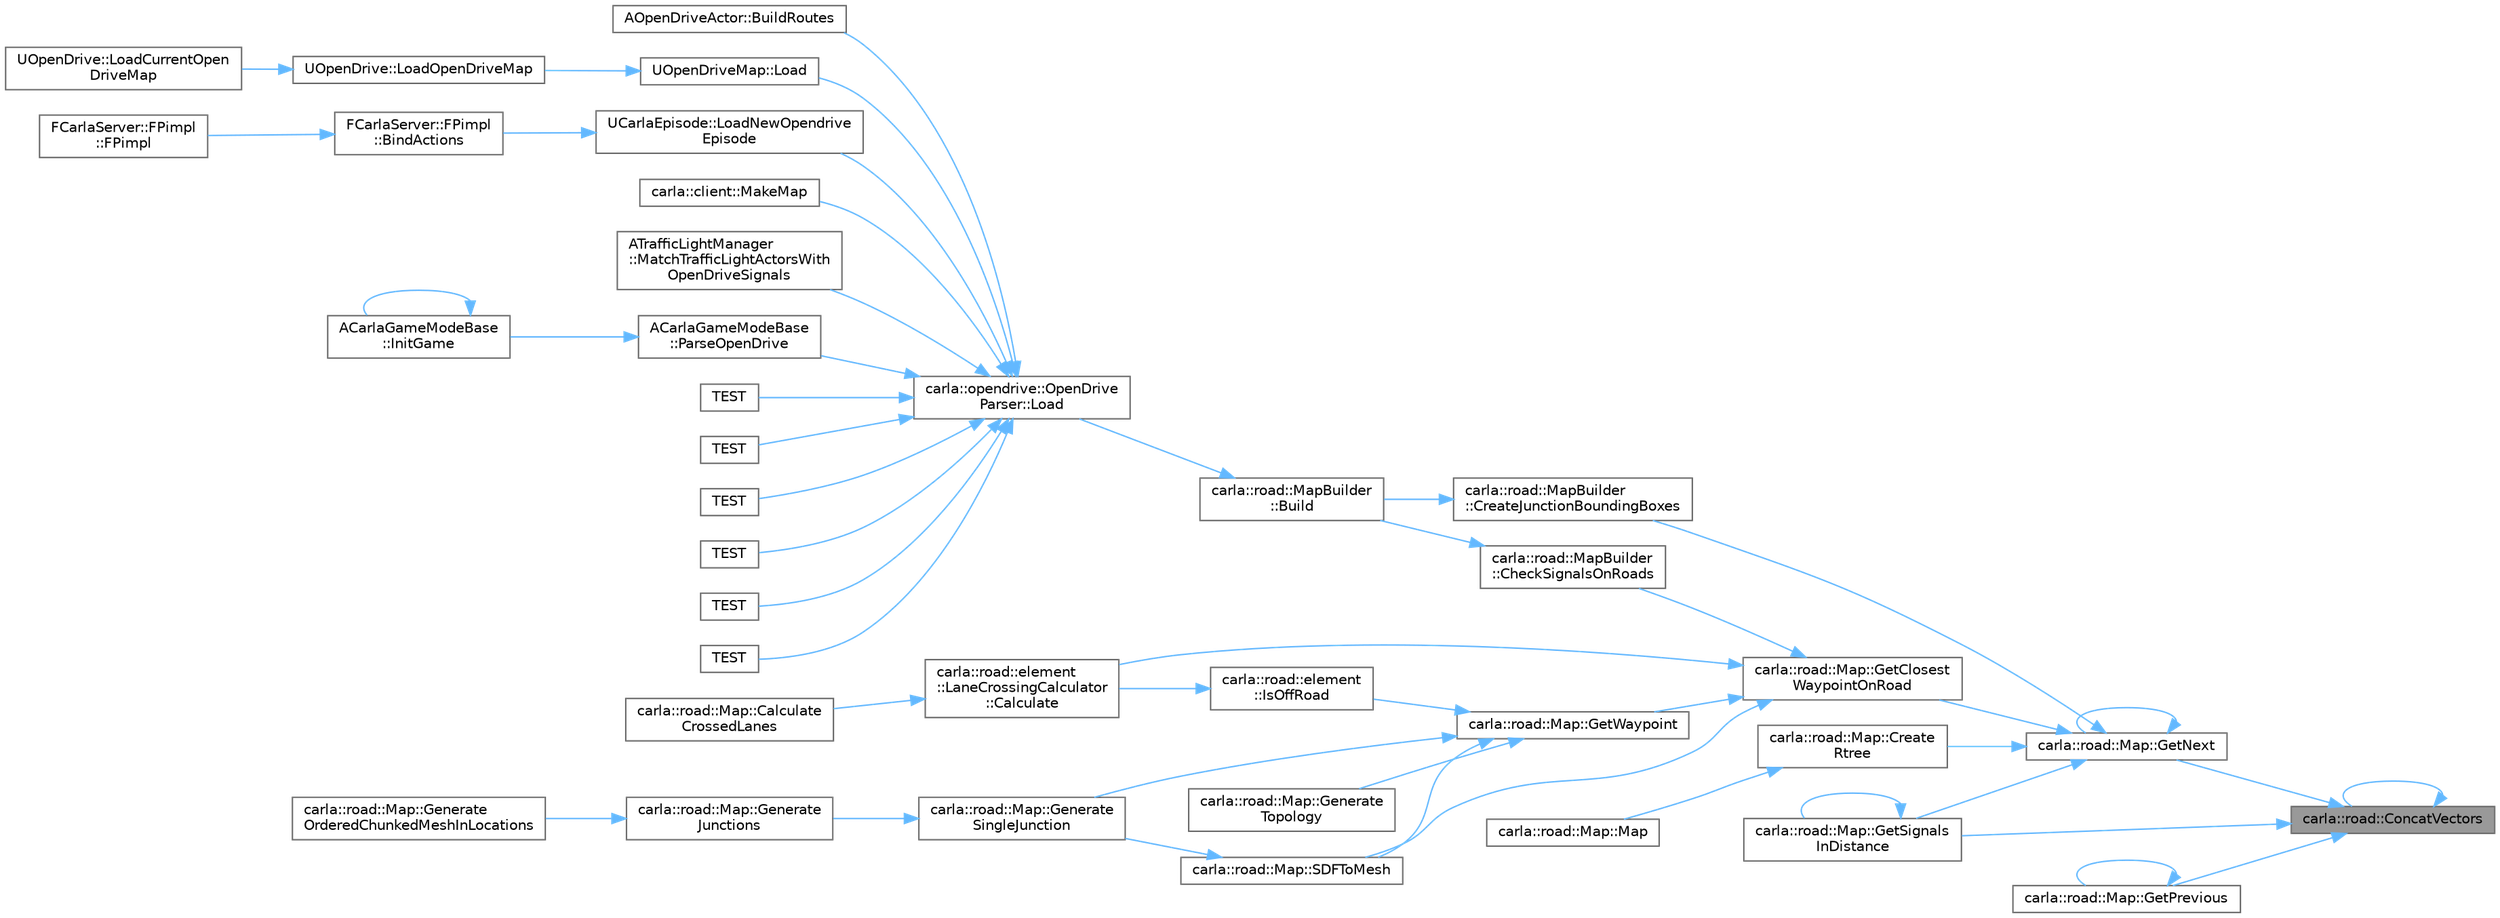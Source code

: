 digraph "carla::road::ConcatVectors"
{
 // INTERACTIVE_SVG=YES
 // LATEX_PDF_SIZE
  bgcolor="transparent";
  edge [fontname=Helvetica,fontsize=10,labelfontname=Helvetica,labelfontsize=10];
  node [fontname=Helvetica,fontsize=10,shape=box,height=0.2,width=0.4];
  rankdir="RL";
  Node1 [id="Node000001",label="carla::road::ConcatVectors",height=0.2,width=0.4,color="gray40", fillcolor="grey60", style="filled", fontcolor="black",tooltip=" "];
  Node1 -> Node1 [id="edge1_Node000001_Node000001",dir="back",color="steelblue1",style="solid",tooltip=" "];
  Node1 -> Node2 [id="edge2_Node000001_Node000002",dir="back",color="steelblue1",style="solid",tooltip=" "];
  Node2 [id="Node000002",label="carla::road::Map::GetNext",height=0.2,width=0.4,color="grey40", fillcolor="white", style="filled",URL="$d0/d34/classcarla_1_1road_1_1Map.html#a83541de08e4b515768c211f1cdbecd4f",tooltip="Return the list of waypoints at distance such that a vehicle at waypoint could drive to."];
  Node2 -> Node3 [id="edge3_Node000002_Node000003",dir="back",color="steelblue1",style="solid",tooltip=" "];
  Node3 [id="Node000003",label="carla::road::MapBuilder\l::CreateJunctionBoundingBoxes",height=0.2,width=0.4,color="grey40", fillcolor="white", style="filled",URL="$de/d16/classcarla_1_1road_1_1MapBuilder.html#ab0d9fe008defb1501769cf62f8cadf14",tooltip="Create the bounding boxes of each junction"];
  Node3 -> Node4 [id="edge4_Node000003_Node000004",dir="back",color="steelblue1",style="solid",tooltip=" "];
  Node4 [id="Node000004",label="carla::road::MapBuilder\l::Build",height=0.2,width=0.4,color="grey40", fillcolor="white", style="filled",URL="$de/d16/classcarla_1_1road_1_1MapBuilder.html#a7b0bb12125e15fd246924aee12327e7e",tooltip=" "];
  Node4 -> Node5 [id="edge5_Node000004_Node000005",dir="back",color="steelblue1",style="solid",tooltip=" "];
  Node5 [id="Node000005",label="carla::opendrive::OpenDrive\lParser::Load",height=0.2,width=0.4,color="grey40", fillcolor="white", style="filled",URL="$de/d5a/classcarla_1_1opendrive_1_1OpenDriveParser.html#a599fd6174f30aaee59590c16503afd8a",tooltip=" "];
  Node5 -> Node6 [id="edge6_Node000005_Node000006",dir="back",color="steelblue1",style="solid",tooltip=" "];
  Node6 [id="Node000006",label="AOpenDriveActor::BuildRoutes",height=0.2,width=0.4,color="grey40", fillcolor="white", style="filled",URL="$d0/d2d/classAOpenDriveActor.html#ac8678af2b371c3a3faca8775ab1e4816",tooltip=" "];
  Node5 -> Node7 [id="edge7_Node000005_Node000007",dir="back",color="steelblue1",style="solid",tooltip=" "];
  Node7 [id="Node000007",label="UOpenDriveMap::Load",height=0.2,width=0.4,color="grey40", fillcolor="white", style="filled",URL="$d8/dfe/classUOpenDriveMap.html#a0ce422ee1f79211e6957bab1d2048348",tooltip="Load this map with an OpenDrive (XODR) file."];
  Node7 -> Node8 [id="edge8_Node000007_Node000008",dir="back",color="steelblue1",style="solid",tooltip=" "];
  Node8 [id="Node000008",label="UOpenDrive::LoadOpenDriveMap",height=0.2,width=0.4,color="grey40", fillcolor="white", style="filled",URL="$d1/d1b/classUOpenDrive.html#ac05b8dc3f340e373582945f9215081d9",tooltip="Load OpenDriveMap associated to the given MapName."];
  Node8 -> Node9 [id="edge9_Node000008_Node000009",dir="back",color="steelblue1",style="solid",tooltip=" "];
  Node9 [id="Node000009",label="UOpenDrive::LoadCurrentOpen\lDriveMap",height=0.2,width=0.4,color="grey40", fillcolor="white", style="filled",URL="$d1/d1b/classUOpenDrive.html#a4486c7ee9d4a8bf6cd2a7ca5ad7e4ece",tooltip="Load OpenDriveMap associated to the currently loaded map."];
  Node5 -> Node10 [id="edge10_Node000005_Node000010",dir="back",color="steelblue1",style="solid",tooltip=" "];
  Node10 [id="Node000010",label="UCarlaEpisode::LoadNewOpendrive\lEpisode",height=0.2,width=0.4,color="grey40", fillcolor="white", style="filled",URL="$dc/d84/classUCarlaEpisode.html#a3eeed56e0cc3cf04d266b86c5a88c3ed",tooltip="Load a new map generating the mesh from OpenDRIVE data and start a new episode."];
  Node10 -> Node11 [id="edge11_Node000010_Node000011",dir="back",color="steelblue1",style="solid",tooltip=" "];
  Node11 [id="Node000011",label="FCarlaServer::FPimpl\l::BindActions",height=0.2,width=0.4,color="grey40", fillcolor="white", style="filled",URL="$d7/d97/classFCarlaServer_1_1FPimpl.html#a675a6b572112a21e8bc011dddfd0de86",tooltip=" "];
  Node11 -> Node12 [id="edge12_Node000011_Node000012",dir="back",color="steelblue1",style="solid",tooltip=" "];
  Node12 [id="Node000012",label="FCarlaServer::FPimpl\l::FPimpl",height=0.2,width=0.4,color="grey40", fillcolor="white", style="filled",URL="$d7/d97/classFCarlaServer_1_1FPimpl.html#ab9ff29fc81bd2f9a14677941c7f7b62d",tooltip=" "];
  Node5 -> Node13 [id="edge13_Node000005_Node000013",dir="back",color="steelblue1",style="solid",tooltip=" "];
  Node13 [id="Node000013",label="carla::client::MakeMap",height=0.2,width=0.4,color="grey40", fillcolor="white", style="filled",URL="$d2/daf/namespacecarla_1_1client.html#a228b83c6429f8e3406a93a1b41eb1565",tooltip=" "];
  Node5 -> Node14 [id="edge14_Node000005_Node000014",dir="back",color="steelblue1",style="solid",tooltip=" "];
  Node14 [id="Node000014",label="ATrafficLightManager\l::MatchTrafficLightActorsWith\lOpenDriveSignals",height=0.2,width=0.4,color="grey40", fillcolor="white", style="filled",URL="$df/da5/classATrafficLightManager.html#a212893f28dfefd3883c68be7e9a7d835",tooltip=" "];
  Node5 -> Node15 [id="edge15_Node000005_Node000015",dir="back",color="steelblue1",style="solid",tooltip=" "];
  Node15 [id="Node000015",label="ACarlaGameModeBase\l::ParseOpenDrive",height=0.2,width=0.4,color="grey40", fillcolor="white", style="filled",URL="$db/de5/classACarlaGameModeBase.html#aa1cc7f6d077f3a4dcf7b1d523c9f5d2f",tooltip=" "];
  Node15 -> Node16 [id="edge16_Node000015_Node000016",dir="back",color="steelblue1",style="solid",tooltip=" "];
  Node16 [id="Node000016",label="ACarlaGameModeBase\l::InitGame",height=0.2,width=0.4,color="grey40", fillcolor="white", style="filled",URL="$db/de5/classACarlaGameModeBase.html#a5caddc59713354578997de90542ddd93",tooltip=" "];
  Node16 -> Node16 [id="edge17_Node000016_Node000016",dir="back",color="steelblue1",style="solid",tooltip=" "];
  Node5 -> Node17 [id="edge18_Node000005_Node000017",dir="back",color="steelblue1",style="solid",tooltip=" "];
  Node17 [id="Node000017",label="TEST",height=0.2,width=0.4,color="grey40", fillcolor="white", style="filled",URL="$d1/dc0/test__opendrive_8cpp.html#a95337c8716f4e9d4e8bba560dbde9e34",tooltip=" "];
  Node5 -> Node18 [id="edge19_Node000005_Node000018",dir="back",color="steelblue1",style="solid",tooltip=" "];
  Node18 [id="Node000018",label="TEST",height=0.2,width=0.4,color="grey40", fillcolor="white", style="filled",URL="$d1/dc0/test__opendrive_8cpp.html#a21ad6143dcb9642d77c0dfc031f41b2a",tooltip=" "];
  Node5 -> Node19 [id="edge20_Node000005_Node000019",dir="back",color="steelblue1",style="solid",tooltip=" "];
  Node19 [id="Node000019",label="TEST",height=0.2,width=0.4,color="grey40", fillcolor="white", style="filled",URL="$d1/dc0/test__opendrive_8cpp.html#ad3c77eb93e568426e72ddb84a31031a7",tooltip=" "];
  Node5 -> Node20 [id="edge21_Node000005_Node000020",dir="back",color="steelblue1",style="solid",tooltip=" "];
  Node20 [id="Node000020",label="TEST",height=0.2,width=0.4,color="grey40", fillcolor="white", style="filled",URL="$d1/dc0/test__opendrive_8cpp.html#aa6244d8f18c32ca7e6f0b3de79354dda",tooltip=" "];
  Node5 -> Node21 [id="edge22_Node000005_Node000021",dir="back",color="steelblue1",style="solid",tooltip=" "];
  Node21 [id="Node000021",label="TEST",height=0.2,width=0.4,color="grey40", fillcolor="white", style="filled",URL="$d1/dc0/test__opendrive_8cpp.html#ac8d924b4ffb05114a054b94c74cffa78",tooltip=" "];
  Node5 -> Node22 [id="edge23_Node000005_Node000022",dir="back",color="steelblue1",style="solid",tooltip=" "];
  Node22 [id="Node000022",label="TEST",height=0.2,width=0.4,color="grey40", fillcolor="white", style="filled",URL="$d1/dc0/test__opendrive_8cpp.html#a47478715c88bbf3920c5566107f97b94",tooltip=" "];
  Node2 -> Node23 [id="edge24_Node000002_Node000023",dir="back",color="steelblue1",style="solid",tooltip=" "];
  Node23 [id="Node000023",label="carla::road::Map::Create\lRtree",height=0.2,width=0.4,color="grey40", fillcolor="white", style="filled",URL="$d0/d34/classcarla_1_1road_1_1Map.html#ad30ed42bc1a8089df7d63ec8cdfa3e72",tooltip=" "];
  Node23 -> Node24 [id="edge25_Node000023_Node000024",dir="back",color="steelblue1",style="solid",tooltip=" "];
  Node24 [id="Node000024",label="carla::road::Map::Map",height=0.2,width=0.4,color="grey40", fillcolor="white", style="filled",URL="$d0/d34/classcarla_1_1road_1_1Map.html#a8f7405072e937b732ea32c9b73bd116c",tooltip="========================================================================"];
  Node2 -> Node25 [id="edge26_Node000002_Node000025",dir="back",color="steelblue1",style="solid",tooltip=" "];
  Node25 [id="Node000025",label="carla::road::Map::GetClosest\lWaypointOnRoad",height=0.2,width=0.4,color="grey40", fillcolor="white", style="filled",URL="$d0/d34/classcarla_1_1road_1_1Map.html#a37ba4f58b767002274b6f4d86258986a",tooltip="========================================================================"];
  Node25 -> Node26 [id="edge27_Node000025_Node000026",dir="back",color="steelblue1",style="solid",tooltip=" "];
  Node26 [id="Node000026",label="carla::road::element\l::LaneCrossingCalculator\l::Calculate",height=0.2,width=0.4,color="grey40", fillcolor="white", style="filled",URL="$d2/d60/classcarla_1_1road_1_1element_1_1LaneCrossingCalculator.html#a589511f573df9e9c46c55a7a46c02cd6",tooltip=" "];
  Node26 -> Node27 [id="edge28_Node000026_Node000027",dir="back",color="steelblue1",style="solid",tooltip=" "];
  Node27 [id="Node000027",label="carla::road::Map::Calculate\lCrossedLanes",height=0.2,width=0.4,color="grey40", fillcolor="white", style="filled",URL="$d0/d34/classcarla_1_1road_1_1Map.html#a4d3427dc449d9555dc1a02865d110e76",tooltip=" "];
  Node25 -> Node28 [id="edge29_Node000025_Node000028",dir="back",color="steelblue1",style="solid",tooltip=" "];
  Node28 [id="Node000028",label="carla::road::MapBuilder\l::CheckSignalsOnRoads",height=0.2,width=0.4,color="grey40", fillcolor="white", style="filled",URL="$de/d16/classcarla_1_1road_1_1MapBuilder.html#af3773de062a9e9aec4310f024f19ba28",tooltip="Checks signals overlapping driving lanes and emits a warning"];
  Node28 -> Node4 [id="edge30_Node000028_Node000004",dir="back",color="steelblue1",style="solid",tooltip=" "];
  Node25 -> Node29 [id="edge31_Node000025_Node000029",dir="back",color="steelblue1",style="solid",tooltip=" "];
  Node29 [id="Node000029",label="carla::road::Map::GetWaypoint",height=0.2,width=0.4,color="grey40", fillcolor="white", style="filled",URL="$d0/d34/classcarla_1_1road_1_1Map.html#a39f0ccacb98f62b339de96c69621543b",tooltip=" "];
  Node29 -> Node30 [id="edge32_Node000029_Node000030",dir="back",color="steelblue1",style="solid",tooltip=" "];
  Node30 [id="Node000030",label="carla::road::Map::Generate\lSingleJunction",height=0.2,width=0.4,color="grey40", fillcolor="white", style="filled",URL="$d0/d34/classcarla_1_1road_1_1Map.html#accf4f345bb9db4bcd6cdd9e6fec322cc",tooltip=" "];
  Node30 -> Node31 [id="edge33_Node000030_Node000031",dir="back",color="steelblue1",style="solid",tooltip=" "];
  Node31 [id="Node000031",label="carla::road::Map::Generate\lJunctions",height=0.2,width=0.4,color="grey40", fillcolor="white", style="filled",URL="$d0/d34/classcarla_1_1road_1_1Map.html#aa51550af7f6efc7df8691eb41225beec",tooltip=" "];
  Node31 -> Node32 [id="edge34_Node000031_Node000032",dir="back",color="steelblue1",style="solid",tooltip=" "];
  Node32 [id="Node000032",label="carla::road::Map::Generate\lOrderedChunkedMeshInLocations",height=0.2,width=0.4,color="grey40", fillcolor="white", style="filled",URL="$d0/d34/classcarla_1_1road_1_1Map.html#ac77235567699cc2853177c441390fd14",tooltip=" "];
  Node29 -> Node33 [id="edge35_Node000029_Node000033",dir="back",color="steelblue1",style="solid",tooltip=" "];
  Node33 [id="Node000033",label="carla::road::Map::Generate\lTopology",height=0.2,width=0.4,color="grey40", fillcolor="white", style="filled",URL="$d0/d34/classcarla_1_1road_1_1Map.html#a047f3fd871248ef6cea3d7057e38830b",tooltip="Generate the minimum set of waypoints that define the topology of map."];
  Node29 -> Node34 [id="edge36_Node000029_Node000034",dir="back",color="steelblue1",style="solid",tooltip=" "];
  Node34 [id="Node000034",label="carla::road::element\l::IsOffRoad",height=0.2,width=0.4,color="grey40", fillcolor="white", style="filled",URL="$df/dc1/namespacecarla_1_1road_1_1element.html#ad4397b3938f0a721ad5208f14912b744",tooltip=" "];
  Node34 -> Node26 [id="edge37_Node000034_Node000026",dir="back",color="steelblue1",style="solid",tooltip=" "];
  Node29 -> Node35 [id="edge38_Node000029_Node000035",dir="back",color="steelblue1",style="solid",tooltip=" "];
  Node35 [id="Node000035",label="carla::road::Map::SDFToMesh",height=0.2,width=0.4,color="grey40", fillcolor="white", style="filled",URL="$d0/d34/classcarla_1_1road_1_1Map.html#a1653a470bdf6e93b0471773b2e079847",tooltip=" "];
  Node35 -> Node30 [id="edge39_Node000035_Node000030",dir="back",color="steelblue1",style="solid",tooltip=" "];
  Node25 -> Node35 [id="edge40_Node000025_Node000035",dir="back",color="steelblue1",style="solid",tooltip=" "];
  Node2 -> Node2 [id="edge41_Node000002_Node000002",dir="back",color="steelblue1",style="solid",tooltip=" "];
  Node2 -> Node36 [id="edge42_Node000002_Node000036",dir="back",color="steelblue1",style="solid",tooltip=" "];
  Node36 [id="Node000036",label="carla::road::Map::GetSignals\lInDistance",height=0.2,width=0.4,color="grey40", fillcolor="white", style="filled",URL="$d0/d34/classcarla_1_1road_1_1Map.html#a048dcf017f5500a177b28c36aac1e769",tooltip="Searches signals from an initial waypoint until the defined distance."];
  Node36 -> Node36 [id="edge43_Node000036_Node000036",dir="back",color="steelblue1",style="solid",tooltip=" "];
  Node1 -> Node37 [id="edge44_Node000001_Node000037",dir="back",color="steelblue1",style="solid",tooltip=" "];
  Node37 [id="Node000037",label="carla::road::Map::GetPrevious",height=0.2,width=0.4,color="grey40", fillcolor="white", style="filled",URL="$d0/d34/classcarla_1_1road_1_1Map.html#a0afb8efa57799a556b3e242a683b5546",tooltip="Return the list of waypoints at distance in the reversed direction that a vehicle at waypoint could d..."];
  Node37 -> Node37 [id="edge45_Node000037_Node000037",dir="back",color="steelblue1",style="solid",tooltip=" "];
  Node1 -> Node36 [id="edge46_Node000001_Node000036",dir="back",color="steelblue1",style="solid",tooltip=" "];
}
